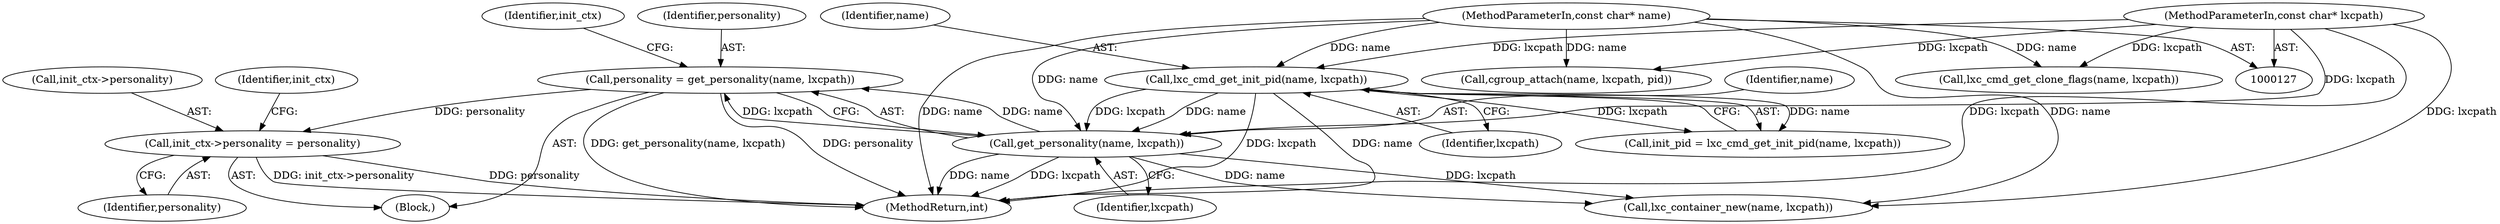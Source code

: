 digraph "0_lxc_81f466d05f2a89cb4f122ef7f593ff3f279b165c_1@pointer" {
"1000204" [label="(Call,init_ctx->personality = personality)"];
"1000185" [label="(Call,personality = get_personality(name, lxcpath))"];
"1000187" [label="(Call,get_personality(name, lxcpath))"];
"1000156" [label="(Call,lxc_cmd_get_init_pid(name, lxcpath))"];
"1000128" [label="(MethodParameterIn,const char* name)"];
"1000129" [label="(MethodParameterIn,const char* lxcpath)"];
"1000188" [label="(Identifier,name)"];
"1000128" [label="(MethodParameterIn,const char* name)"];
"1000186" [label="(Identifier,personality)"];
"1000205" [label="(Call,init_ctx->personality)"];
"1000157" [label="(Identifier,name)"];
"1000204" [label="(Call,init_ctx->personality = personality)"];
"1000213" [label="(Call,lxc_container_new(name, lxcpath))"];
"1000695" [label="(MethodReturn,int)"];
"1000189" [label="(Identifier,lxcpath)"];
"1000156" [label="(Call,lxc_cmd_get_init_pid(name, lxcpath))"];
"1000211" [label="(Identifier,init_ctx)"];
"1000129" [label="(MethodParameterIn,const char* lxcpath)"];
"1000341" [label="(Call,cgroup_attach(name, lxcpath, pid))"];
"1000187" [label="(Call,get_personality(name, lxcpath))"];
"1000154" [label="(Call,init_pid = lxc_cmd_get_init_pid(name, lxcpath))"];
"1000134" [label="(Block,)"];
"1000259" [label="(Call,lxc_cmd_get_clone_flags(name, lxcpath))"];
"1000158" [label="(Identifier,lxcpath)"];
"1000208" [label="(Identifier,personality)"];
"1000185" [label="(Call,personality = get_personality(name, lxcpath))"];
"1000193" [label="(Identifier,init_ctx)"];
"1000204" -> "1000134"  [label="AST: "];
"1000204" -> "1000208"  [label="CFG: "];
"1000205" -> "1000204"  [label="AST: "];
"1000208" -> "1000204"  [label="AST: "];
"1000211" -> "1000204"  [label="CFG: "];
"1000204" -> "1000695"  [label="DDG: personality"];
"1000204" -> "1000695"  [label="DDG: init_ctx->personality"];
"1000185" -> "1000204"  [label="DDG: personality"];
"1000185" -> "1000134"  [label="AST: "];
"1000185" -> "1000187"  [label="CFG: "];
"1000186" -> "1000185"  [label="AST: "];
"1000187" -> "1000185"  [label="AST: "];
"1000193" -> "1000185"  [label="CFG: "];
"1000185" -> "1000695"  [label="DDG: personality"];
"1000185" -> "1000695"  [label="DDG: get_personality(name, lxcpath)"];
"1000187" -> "1000185"  [label="DDG: name"];
"1000187" -> "1000185"  [label="DDG: lxcpath"];
"1000187" -> "1000189"  [label="CFG: "];
"1000188" -> "1000187"  [label="AST: "];
"1000189" -> "1000187"  [label="AST: "];
"1000187" -> "1000695"  [label="DDG: name"];
"1000187" -> "1000695"  [label="DDG: lxcpath"];
"1000156" -> "1000187"  [label="DDG: name"];
"1000156" -> "1000187"  [label="DDG: lxcpath"];
"1000128" -> "1000187"  [label="DDG: name"];
"1000129" -> "1000187"  [label="DDG: lxcpath"];
"1000187" -> "1000213"  [label="DDG: name"];
"1000187" -> "1000213"  [label="DDG: lxcpath"];
"1000156" -> "1000154"  [label="AST: "];
"1000156" -> "1000158"  [label="CFG: "];
"1000157" -> "1000156"  [label="AST: "];
"1000158" -> "1000156"  [label="AST: "];
"1000154" -> "1000156"  [label="CFG: "];
"1000156" -> "1000695"  [label="DDG: name"];
"1000156" -> "1000695"  [label="DDG: lxcpath"];
"1000156" -> "1000154"  [label="DDG: name"];
"1000156" -> "1000154"  [label="DDG: lxcpath"];
"1000128" -> "1000156"  [label="DDG: name"];
"1000129" -> "1000156"  [label="DDG: lxcpath"];
"1000128" -> "1000127"  [label="AST: "];
"1000128" -> "1000695"  [label="DDG: name"];
"1000128" -> "1000213"  [label="DDG: name"];
"1000128" -> "1000259"  [label="DDG: name"];
"1000128" -> "1000341"  [label="DDG: name"];
"1000129" -> "1000127"  [label="AST: "];
"1000129" -> "1000695"  [label="DDG: lxcpath"];
"1000129" -> "1000213"  [label="DDG: lxcpath"];
"1000129" -> "1000259"  [label="DDG: lxcpath"];
"1000129" -> "1000341"  [label="DDG: lxcpath"];
}
